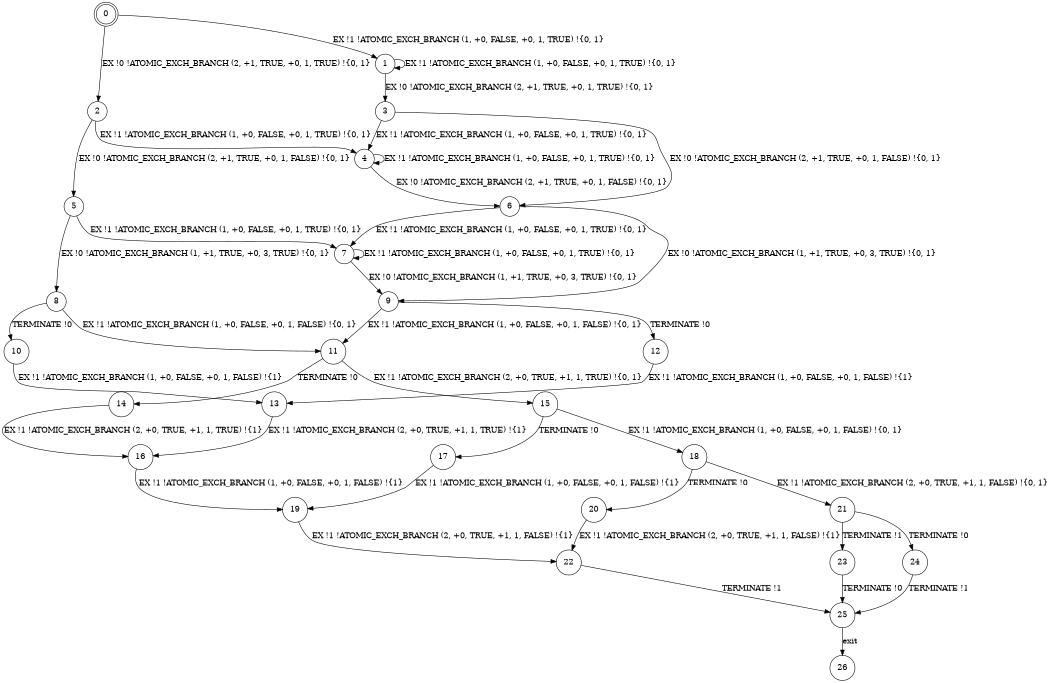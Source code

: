 digraph BCG {
size = "7, 10.5";
center = TRUE;
node [shape = circle];
0 [peripheries = 2];
0 -> 1 [label = "EX !1 !ATOMIC_EXCH_BRANCH (1, +0, FALSE, +0, 1, TRUE) !{0, 1}"];
0 -> 2 [label = "EX !0 !ATOMIC_EXCH_BRANCH (2, +1, TRUE, +0, 1, TRUE) !{0, 1}"];
1 -> 3 [label = "EX !0 !ATOMIC_EXCH_BRANCH (2, +1, TRUE, +0, 1, TRUE) !{0, 1}"];
1 -> 1 [label = "EX !1 !ATOMIC_EXCH_BRANCH (1, +0, FALSE, +0, 1, TRUE) !{0, 1}"];
2 -> 4 [label = "EX !1 !ATOMIC_EXCH_BRANCH (1, +0, FALSE, +0, 1, TRUE) !{0, 1}"];
2 -> 5 [label = "EX !0 !ATOMIC_EXCH_BRANCH (2, +1, TRUE, +0, 1, FALSE) !{0, 1}"];
3 -> 4 [label = "EX !1 !ATOMIC_EXCH_BRANCH (1, +0, FALSE, +0, 1, TRUE) !{0, 1}"];
3 -> 6 [label = "EX !0 !ATOMIC_EXCH_BRANCH (2, +1, TRUE, +0, 1, FALSE) !{0, 1}"];
4 -> 4 [label = "EX !1 !ATOMIC_EXCH_BRANCH (1, +0, FALSE, +0, 1, TRUE) !{0, 1}"];
4 -> 6 [label = "EX !0 !ATOMIC_EXCH_BRANCH (2, +1, TRUE, +0, 1, FALSE) !{0, 1}"];
5 -> 7 [label = "EX !1 !ATOMIC_EXCH_BRANCH (1, +0, FALSE, +0, 1, TRUE) !{0, 1}"];
5 -> 8 [label = "EX !0 !ATOMIC_EXCH_BRANCH (1, +1, TRUE, +0, 3, TRUE) !{0, 1}"];
6 -> 7 [label = "EX !1 !ATOMIC_EXCH_BRANCH (1, +0, FALSE, +0, 1, TRUE) !{0, 1}"];
6 -> 9 [label = "EX !0 !ATOMIC_EXCH_BRANCH (1, +1, TRUE, +0, 3, TRUE) !{0, 1}"];
7 -> 7 [label = "EX !1 !ATOMIC_EXCH_BRANCH (1, +0, FALSE, +0, 1, TRUE) !{0, 1}"];
7 -> 9 [label = "EX !0 !ATOMIC_EXCH_BRANCH (1, +1, TRUE, +0, 3, TRUE) !{0, 1}"];
8 -> 10 [label = "TERMINATE !0"];
8 -> 11 [label = "EX !1 !ATOMIC_EXCH_BRANCH (1, +0, FALSE, +0, 1, FALSE) !{0, 1}"];
9 -> 12 [label = "TERMINATE !0"];
9 -> 11 [label = "EX !1 !ATOMIC_EXCH_BRANCH (1, +0, FALSE, +0, 1, FALSE) !{0, 1}"];
10 -> 13 [label = "EX !1 !ATOMIC_EXCH_BRANCH (1, +0, FALSE, +0, 1, FALSE) !{1}"];
11 -> 14 [label = "TERMINATE !0"];
11 -> 15 [label = "EX !1 !ATOMIC_EXCH_BRANCH (2, +0, TRUE, +1, 1, TRUE) !{0, 1}"];
12 -> 13 [label = "EX !1 !ATOMIC_EXCH_BRANCH (1, +0, FALSE, +0, 1, FALSE) !{1}"];
13 -> 16 [label = "EX !1 !ATOMIC_EXCH_BRANCH (2, +0, TRUE, +1, 1, TRUE) !{1}"];
14 -> 16 [label = "EX !1 !ATOMIC_EXCH_BRANCH (2, +0, TRUE, +1, 1, TRUE) !{1}"];
15 -> 17 [label = "TERMINATE !0"];
15 -> 18 [label = "EX !1 !ATOMIC_EXCH_BRANCH (1, +0, FALSE, +0, 1, FALSE) !{0, 1}"];
16 -> 19 [label = "EX !1 !ATOMIC_EXCH_BRANCH (1, +0, FALSE, +0, 1, FALSE) !{1}"];
17 -> 19 [label = "EX !1 !ATOMIC_EXCH_BRANCH (1, +0, FALSE, +0, 1, FALSE) !{1}"];
18 -> 20 [label = "TERMINATE !0"];
18 -> 21 [label = "EX !1 !ATOMIC_EXCH_BRANCH (2, +0, TRUE, +1, 1, FALSE) !{0, 1}"];
19 -> 22 [label = "EX !1 !ATOMIC_EXCH_BRANCH (2, +0, TRUE, +1, 1, FALSE) !{1}"];
20 -> 22 [label = "EX !1 !ATOMIC_EXCH_BRANCH (2, +0, TRUE, +1, 1, FALSE) !{1}"];
21 -> 23 [label = "TERMINATE !1"];
21 -> 24 [label = "TERMINATE !0"];
22 -> 25 [label = "TERMINATE !1"];
23 -> 25 [label = "TERMINATE !0"];
24 -> 25 [label = "TERMINATE !1"];
25 -> 26 [label = "exit"];
}
